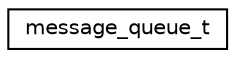 digraph "Graphical Class Hierarchy"
{
 // LATEX_PDF_SIZE
  edge [fontname="Helvetica",fontsize="10",labelfontname="Helvetica",labelfontsize="10"];
  node [fontname="Helvetica",fontsize="10",shape=record];
  rankdir="LR";
  Node0 [label="message_queue_t",height=0.2,width=0.4,color="black", fillcolor="white", style="filled",URL="$structmessage__queue__t.html",tooltip=" "];
}
